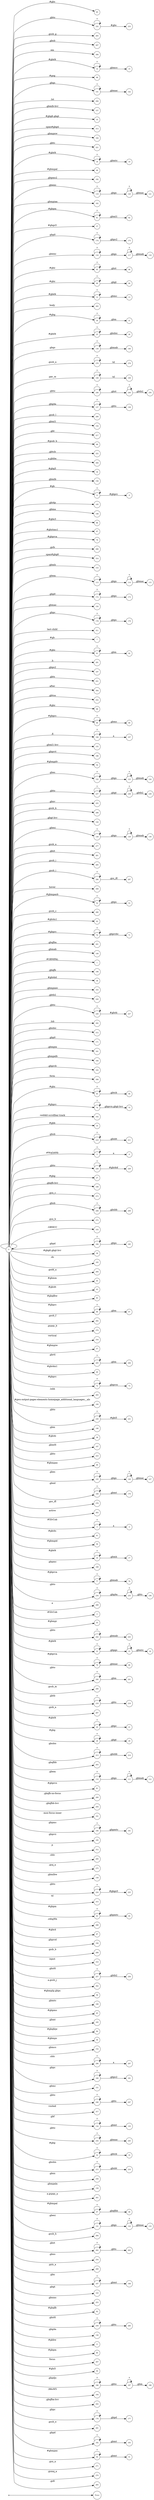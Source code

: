 digraph NFA {
  rankdir=LR;
  node [shape=circle, fontsize=10];
  __start [shape=point, label=""];
  __start -> None;
  85 [label="85"];
  232 [label="232"];
  283 [label="283"];
  207 [label="207"];
  191 [label="191"];
  123 [label="123"];
  306 [label="306"];
  19 [label="19"];
  129 [label="129"];
  21 [label="21"];
  14 [label="14"];
  168 [label="168"];
  4 [label="4"];
  98 [label="98"];
  26 [label="26"];
  141 [label="141"];
  112 [label="112"];
  294 [label="294"];
  157 [label="157"];
  35 [label="35"];
  313 [label="313"];
  164 [label="164"];
  221 [label="221"];
  185 [label="185"];
  18 [label="18"];
  46 [label="46"];
  192 [label="192"];
  119 [label="119"];
  162 [label="162"];
  61 [label="61"];
  231 [label="231"];
  37 [label="37"];
  174 [label="174"];
  116 [label="116"];
  95 [label="95"];
  89 [label="89"];
  12 [label="12"];
  48 [label="48"];
  305 [label="305"];
  30 [label="30"];
  120 [label="120"];
  135 [label="135"];
  173 [label="173"];
  96 [label="96"];
  25 [label="25"];
  139 [label="139"];
  278 [label="278"];
  108 [label="108"];
  115 [label="115"];
  238 [label="238"];
  248 [label="248"];
  137 [label="137"];
  179 [label="179"];
  289 [label="289"];
  154 [label="154"];
  217 [label="217"];
  214 [label="214"];
  99 [label="99"];
  216 [label="216"];
  239 [label="239"];
  222 [label="222"];
  249 [label="249"];
  250 [label="250"];
  236 [label="236"];
  300 [label="300"];
  34 [label="34"];
  107 [label="107"];
  156 [label="156"];
  8 [label="8"];
  145 [label="145"];
  148 [label="148"];
  227 [label="227"];
  86 [label="86"];
  97 [label="97"];
  109 [label="109"];
  76 [label="76"];
  266 [label="266"];
  314 [label="314"];
  153 [label="153"];
  113 [label="113"];
  172 [label="172"];
  245 [label="245"];
  150 [label="150"];
  53 [label="53"];
  297 [label="297"];
  260 [label="260"];
  258 [label="258"];
  178 [label="178"];
  311 [label="311"];
  78 [label="78"];
  7 [label="7"];
  91 [label="91"];
  291 [label="291"];
  197 [label="197"];
  251 [label="251"];
  304 [label="304"];
  252 [label="252"];
  88 [label="88"];
  68 [label="68"];
  106 [label="106"];
  155 [label="155"];
  118 [label="118"];
  51 [label="51"];
  196 [label="196"];
  243 [label="243"];
  54 [label="54"];
  122 [label="122"];
  237 [label="237"];
  255 [label="255"];
  288 [label="288"];
  144 [label="144"];
  128 [label="128"];
  130 [label="130"];
  277 [label="277"];
  261 [label="261"];
  285 [label="285"];
  286 [label="286"];
  309 [label="309"];
  241 [label="241"];
  52 [label="52"];
  280 [label="280"];
  24 [label="24"];
  42 [label="42"];
  70 [label="70"];
  201 [label="201"];
  149 [label="149"];
  170 [label="170"];
  90 [label="90"];
  15 [label="15"];
  1 [label="1"];
  198 [label="198"];
  39 [label="39"];
  163 [label="163"];
  220 [label="220"];
  226 [label="226"];
  229 [label="229"];
  292 [label="292"];
  212 [label="212"];
  69 [label="69"];
  17 [label="17"];
  117 [label="117"];
  171 [label="171"];
  161 [label="161"];
  94 [label="94"];
  0 [label="0"];
  160 [label="160"];
  193 [label="193"];
  308 [label="308"];
  93 [label="93"];
  75 [label="75"];
  74 [label="74"];
  219 [label="219"];
  102 [label="102"];
  211 [label="211"];
  10 [label="10"];
  64 [label="64"];
  210 [label="210"];
  5 [label="5"];
  228 [label="228"];
  27 [label="27"];
  31 [label="31"];
  199 [label="199"];
  273 [label="273"];
  208 [label="208"];
  9 [label="9"];
  111 [label="111"];
  272 [label="272"];
  279 [label="279"];
  23 [label="23"];
  103 [label="103"];
  184 [label="184"];
  36 [label="36"];
  105 [label="105"];
  264 [label="264"];
  45 [label="45"];
  43 [label="43"];
  83 [label="83"];
  80 [label="80"];
  66 [label="66"];
  282 [label="282"];
  209 [label="209"];
  274 [label="274"];
  316 [label="316"];
  57 [label="57"];
  33 [label="33"];
  92 [label="92"];
  181 [label="181"];
  187 [label="187"];
  205 [label="205"];
  40 [label="40"];
  72 [label="72"];
  206 [label="206"];
  293 [label="293"];
  100 [label="100"];
  230 [label="230"];
  235 [label="235"];
  146 [label="146"];
  38 [label="38"];
  138 [label="138"];
  147 [label="147"];
  223 [label="223"];
  49 [label="49"];
  125 [label="125"];
  169 [label="169"];
  276 [label="276"];
  303 [label="303"];
  3 [label="3"];
  41 [label="41"];
  56 [label="56"];
  67 [label="67"];
  16 [label="16"];
  189 [label="189"];
  77 [label="77"];
  234 [label="234"];
  299 [label="299"];
  2 [label="2"];
  55 [label="55"];
  13 [label="13"];
  242 [label="242"];
  22 [label="22"];
  79 [label="79"];
  240 [label="240"];
  290 [label="290"];
  218 [label="218"];
  267 [label="267"];
  20 [label="20"];
  28 [label="28"];
  213 [label="213"];
  142 [label="142"];
  203 [label="203"];
  110 [label="110"];
  81 [label="81"];
  188 [label="188"];
  200 [label="200"];
  204 [label="204"];
  101 [label="101"];
  190 [label="190"];
  263 [label="263"];
  195 [label="195"];
  312 [label="312"];
  295 [label="295"];
  275 [label="275"];
  158 [label="158"];
  224 [label="224"];
  315 [label="315"];
  62 [label="62"];
  247 [label="247"];
  126 [label="126"];
  124 [label="124"];
  63 [label="63"];
  298 [label="298"];
  71 [label="71"];
  87 [label="87"];
  194 [label="194"];
  268 [label="268"];
  310 [label="310"];
  257 [label="257"];
  302 [label="302"];
  58 [label="58"];
  175 [label="175"];
  166 [label="166"];
  65 [label="65"];
  165 [label="165"];
  84 [label="84"];
  233 [label="233"];
  59 [label="59"];
  152 [label="152"];
  296 [label="296"];
  180 [label="180"];
  151 [label="151"];
  246 [label="246"];
  317 [label="317"];
  287 [label="287"];
  133 [label="133"];
  134 [label="134"];
  244 [label="244"];
  32 [label="32"];
  215 [label="215"];
  256 [label="256"];
  159 [label="159"];
  301 [label="301"];
  47 [label="47"];
  131 [label="131"];
  284 [label="284"];
  262 [label="262"];
  254 [label="254"];
  177 [label="177"];
  269 [label="269"];
  167 [label="167"];
  121 [label="121"];
  143 [label="143"];
  140 [label="140"];
  253 [label="253"];
  82 [label="82"];
  259 [label="259"];
  136 [label="136"];
  11 [label="11"];
  60 [label="60"];
  114 [label="114"];
  307 [label="307"];
  6 [label="6"];
  44 [label="44"];
  225 [label="225"];
  132 [label="132"];
  127 [label="127"];
  186 [label="186"];
  104 [label="104"];
  202 [label="202"];
  176 [label="176"];
  281 [label="281"];
  29 [label="29"];
  73 [label="73"];
  182 [label="182"];
  50 [label="50"];
  183 [label="183"];
  271 [label="271"];
  270 [label="270"];
  265 [label="265"];
  { node [shape=doublecircle]; 1 2 4 6 7 9 10 11 13 15 17 19 21 24 26 27 29 31 33 34 35 36 37 38 39 40 41 42 43 44 45 46 48 49 51 53 54 55 56 57 58 59 60 62 64 65 67 69 71 73 75 76 78 80 81 82 83 84 85 86 87 88 90 92 94 96 97 98 99 100 101 102 103 104 105 107 109 112 115 118 121 124 127 130 133 135 136 138 140 142 143 144 145 146 147 148 149 150 151 152 153 154 155 156 157 158 159 160 161 162 163 164 165 166 168 170 171 173 175 177 179 181 183 185 188 189 191 192 193 194 195 196 197 198 199 200 201 202 203 204 206 207 209 211 212 214 216 217 219 220 221 222 223 225 227 229 231 233 236 239 241 243 245 247 250 251 252 253 254 255 256 258 260 261 263 264 265 266 267 268 269 270 271 272 273 274 275 276 277 279 280 281 282 283 284 285 287 288 289 290 291 292 293 294 295 297 298 299 300 301 302 303 304 305 306 307 308 309 310 311 312 313 314 315 316 317 }
  0 -> 0 [label="*"];
  0 -> 1 [label="#GBMPAL"];
  0 -> 2 [label="#SIvCob"];
  0 -> 3 [label="#SIvCob"];
  3 -> 3 [label="*"];
  3 -> 4 [label="a"];
  0 -> 5 [label="#WqQANb"];
  5 -> 5 [label="*"];
  5 -> 6 [label="a"];
  0 -> 7 [label="#gb"];
  0 -> 8 [label="#gb"];
  8 -> 8 [label="*"];
  8 -> 9 [label="#gbprc"];
  0 -> 10 [label="#gbb"];
  0 -> 11 [label="#gbbw"];
  0 -> 12 [label="#gbd4"];
  12 -> 12 [label="*"];
  12 -> 13 [label=".gbmc"];
  0 -> 14 [label="#gbd4"];
  14 -> 14 [label="*"];
  14 -> 15 [label=".gbmcc"];
  0 -> 16 [label="#gbd4"];
  16 -> 16 [label="*"];
  16 -> 17 [label=".gbmh"];
  0 -> 18 [label="#gbd4"];
  18 -> 18 [label="*"];
  18 -> 19 [label=".gbmtc"];
  0 -> 20 [label="#gbd4"];
  20 -> 20 [label="*"];
  20 -> 21 [label=".gbpc"];
  0 -> 22 [label="#gbd4"];
  22 -> 22 [label="*"];
  22 -> 23 [label=".gbpgs"];
  23 -> 23 [label="*"];
  23 -> 24 [label=".gbmtc"];
  0 -> 25 [label="#gbd4"];
  25 -> 25 [label="*"];
  25 -> 26 [label=".gbsbic"];
  0 -> 27 [label="#gbg"];
  0 -> 28 [label="#gbg"];
  28 -> 28 [label="*"];
  28 -> 29 [label=".gbgt"];
  0 -> 30 [label="#gbg"];
  30 -> 30 [label="*"];
  30 -> 31 [label=".gbm"];
  0 -> 32 [label="#gbg"];
  32 -> 32 [label="*"];
  32 -> 33 [label=".gbtcb"];
  0 -> 34 [label="#gbg5"];
  0 -> 35 [label="#gbg6.gbgt"];
  0 -> 36 [label="#gbg6.gbgt-hvr"];
  0 -> 37 [label="#gbgs5"];
  0 -> 38 [label="#gbi4i"];
  0 -> 39 [label="#gbi4id"];
  0 -> 40 [label="#gbi4m1"];
  0 -> 41 [label="#gbi4s"];
  0 -> 42 [label="#gbi4s1"];
  0 -> 43 [label="#gbi4t"];
  0 -> 44 [label="#gbi5"];
  0 -> 45 [label="#gbmm"];
  0 -> 46 [label="#gbmpal"];
  0 -> 47 [label="#gbmpal"];
  47 -> 47 [label="*"];
  47 -> 48 [label=".gbqfbb"];
  0 -> 49 [label="#gbmpas"];
  0 -> 50 [label="#gbmpas"];
  50 -> 50 [label="*"];
  50 -> 51 [label=".gbmt"];
  0 -> 52 [label="#gbmpasb"];
  52 -> 52 [label="*"];
  52 -> 53 [label=".gbps"];
  0 -> 54 [label="#gbmpdv"];
  0 -> 55 [label="#gbmpi"];
  0 -> 56 [label="#gbmpid"];
  0 -> 57 [label="#gbmpiw"];
  0 -> 58 [label="#gbmplp.gbps"];
  0 -> 59 [label="#gbmps"];
  0 -> 60 [label="#gbpm"];
  0 -> 61 [label="#gbpm"];
  61 -> 61 [label="*"];
  61 -> 62 [label=".gbml1"];
  0 -> 63 [label="#gbpm"];
  63 -> 63 [label="*"];
  63 -> 64 [label=".gbpmtc"];
  0 -> 65 [label="#gbpms"];
  0 -> 66 [label="#gbprc"];
  66 -> 66 [label="*"];
  66 -> 67 [label=".gbm"];
  0 -> 68 [label="#gbprc"];
  68 -> 68 [label="*"];
  68 -> 69 [label=".gbmc"];
  0 -> 70 [label="#gbprc"];
  70 -> 70 [label="*"];
  70 -> 71 [label=".gbprcbc"];
  0 -> 72 [label="#gbprc"];
  72 -> 72 [label="*"];
  72 -> 73 [label=".gbprcx"];
  0 -> 74 [label="#gbprc"];
  74 -> 74 [label="*"];
  74 -> 75 [label=".gbprcx.gbgt-hvr"];
  0 -> 76 [label="#gbprca"];
  0 -> 77 [label="#gbprca"];
  77 -> 77 [label="*"];
  77 -> 78 [label=".gbmab"];
  0 -> 79 [label="#gbprca"];
  79 -> 79 [label="*"];
  79 -> 80 [label=".gbmac"];
  0 -> 81 [label="#gbprcs"];
  0 -> 82 [label="#gbqfb"];
  0 -> 83 [label="#gbqfbw"];
  0 -> 84 [label="#gbqfqw"];
  0 -> 85 [label="#gbs"];
  0 -> 86 [label="#gbx3"];
  0 -> 87 [label="#gbx4"];
  0 -> 88 [label="#gbz"];
  0 -> 89 [label="#gbz"];
  89 -> 89 [label="*"];
  89 -> 90 [label=".gbgt"];
  0 -> 91 [label="#gbz"];
  91 -> 91 [label="*"];
  91 -> 92 [label=".gbm"];
  0 -> 93 [label="#gbz"];
  93 -> 93 [label="*"];
  93 -> 94 [label=".gbtcb"];
  0 -> 95 [label="#gbz"];
  95 -> 95 [label="*"];
  95 -> 96 [label=".gbzt"];
  0 -> 97 [label="#gbztms1"];
  0 -> 98 [label="#gog"];
  0 -> 99 [label="#gssb_b"];
  0 -> 100 [label="#gws-output-pages-elements-homepage_additional_languages__als"];
  0 -> 101 [label="-moz-focus-inner"];
  0 -> 102 [label="-webkit-scrollbar-track"];
  0 -> 103 [label=".GBMCC"];
  0 -> 104 [label=".H6sW5"];
  0 -> 105 [label=".ds"];
  0 -> 106 [label=".fl"];
  106 -> 106 [label="*"];
  106 -> 107 [label="a"];
  0 -> 108 [label=".gac_m"];
  108 -> 108 [label="*"];
  108 -> 109 [label="td"];
  0 -> 110 [label=".gbem"];
  110 -> 110 [label="*"];
  110 -> 111 [label=".gbgs"];
  111 -> 111 [label="*"];
  111 -> 112 [label=".gbmab"];
  0 -> 113 [label=".gbem"];
  113 -> 113 [label="*"];
  113 -> 114 [label=".gbgs"];
  114 -> 114 [label="*"];
  114 -> 115 [label=".gbmac"];
  0 -> 116 [label=".gbemi"];
  116 -> 116 [label="*"];
  116 -> 117 [label=".gbgs"];
  117 -> 117 [label="*"];
  117 -> 118 [label=".gbmab"];
  0 -> 119 [label=".gbemi"];
  119 -> 119 [label="*"];
  119 -> 120 [label=".gbgs"];
  120 -> 120 [label="*"];
  120 -> 121 [label=".gbmac"];
  0 -> 122 [label=".gbes"];
  122 -> 122 [label="*"];
  122 -> 123 [label=".gbgs"];
  123 -> 123 [label="*"];
  123 -> 124 [label=".gbmab"];
  0 -> 125 [label=".gbes"];
  125 -> 125 [label="*"];
  125 -> 126 [label=".gbgs"];
  126 -> 126 [label="*"];
  126 -> 127 [label=".gbmac"];
  0 -> 128 [label=".gbesi"];
  128 -> 128 [label="*"];
  128 -> 129 [label=".gbgs"];
  129 -> 129 [label="*"];
  129 -> 130 [label=".gbmab"];
  0 -> 131 [label=".gbesi"];
  131 -> 131 [label="*"];
  131 -> 132 [label=".gbgs"];
  132 -> 132 [label="*"];
  132 -> 133 [label=".gbmac"];
  0 -> 134 [label=".gbf"];
  134 -> 134 [label="*"];
  134 -> 135 [label=".gbmt"];
  0 -> 136 [label=".gbg4a"];
  0 -> 137 [label=".gbg4a"];
  137 -> 137 [label="*"];
  137 -> 138 [label=".gbts"];
  0 -> 139 [label=".gbgs"];
  139 -> 139 [label="*"];
  139 -> 140 [label=".gbmab"];
  0 -> 141 [label=".gbgs"];
  141 -> 141 [label="*"];
  141 -> 142 [label=".gbmac"];
  0 -> 143 [label=".gbgt"];
  0 -> 144 [label=".gbgt-hvr"];
  0 -> 145 [label=".gbi4p"];
  0 -> 146 [label=".gbm"];
  0 -> 147 [label=".gbm0l"];
  0 -> 148 [label=".gbma"];
  0 -> 149 [label=".gbmab"];
  0 -> 150 [label=".gbmac"];
  0 -> 151 [label=".gbmc"];
  0 -> 152 [label=".gbmcc"];
  0 -> 153 [label=".gbmh"];
  0 -> 154 [label=".gbml1"];
  0 -> 155 [label=".gbml1-hvr"];
  0 -> 156 [label=".gbmlb"];
  0 -> 157 [label=".gbmlb-hvr"];
  0 -> 158 [label=".gbmlbw"];
  0 -> 159 [label=".gbmpala"];
  0 -> 160 [label=".gbmpalb"];
  0 -> 161 [label=".gbmpia"];
  0 -> 162 [label=".gbmpiaa"];
  0 -> 163 [label=".gbmpiaw"];
  0 -> 164 [label=".gbmpnw"];
  0 -> 165 [label=".gbmt"];
  0 -> 166 [label=".gbmtc"];
  0 -> 167 [label=".gbn"];
  167 -> 167 [label="*"];
  167 -> 168 [label=".gbmt"];
  0 -> 169 [label=".gbnd"];
  169 -> 169 [label="*"];
  169 -> 170 [label=".gbmt"];
  0 -> 171 [label=".gbp0"];
  0 -> 172 [label=".gbp0"];
  172 -> 172 [label="*"];
  172 -> 173 [label=".gbps"];
  0 -> 174 [label=".gbp0"];
  174 -> 174 [label="*"];
  174 -> 175 [label=".gbps2"];
  0 -> 176 [label=".gbpc"];
  176 -> 176 [label="*"];
  176 -> 177 [label=".gbpd"];
  0 -> 178 [label=".gbpc"];
  178 -> 178 [label="*"];
  178 -> 179 [label=".gbps"];
  0 -> 180 [label=".gbpc"];
  180 -> 180 [label="*"];
  180 -> 181 [label=".gbps2"];
  0 -> 182 [label=".gbpd"];
  182 -> 182 [label="*"];
  182 -> 183 [label=".gbmt"];
  0 -> 184 [label=".gbpd"];
  184 -> 184 [label="*"];
  184 -> 185 [label=".gbps"];
  0 -> 186 [label=".gbpdjs"];
  186 -> 186 [label="*"];
  186 -> 187 [label=".gbto"];
  187 -> 187 [label="*"];
  187 -> 188 [label=".gbm"];
  0 -> 189 [label=".gbpmc"];
  0 -> 190 [label=".gbpmc"];
  190 -> 190 [label="*"];
  190 -> 191 [label=".gbpmtc"];
  0 -> 192 [label=".gbpms2"];
  0 -> 193 [label=".gbprcb"];
  0 -> 194 [label=".gbprcd"];
  0 -> 195 [label=".gbprci"];
  0 -> 196 [label=".gbprct"];
  0 -> 197 [label=".gbps2"];
  0 -> 198 [label=".gbqfb"];
  0 -> 199 [label=".gbqfb-hvr"];
  0 -> 200 [label=".gbqfb-no-focus"];
  0 -> 201 [label=".gbqfba"];
  0 -> 202 [label=".gbqfba-hvr"];
  0 -> 203 [label=".gbqfbb"];
  0 -> 204 [label=".gbqfbb-hvr"];
  0 -> 205 [label=".gbrtl"];
  205 -> 205 [label="*"];
  205 -> 206 [label=".gbm"];
  0 -> 207 [label=".gbsb"];
  0 -> 208 [label=".gbsb"];
  208 -> 208 [label="*"];
  208 -> 209 [label=".gbsbb"];
  0 -> 210 [label=".gbsb"];
  210 -> 210 [label="*"];
  210 -> 211 [label=".gbsbt"];
  0 -> 212 [label=".gbsbic"];
  0 -> 213 [label=".gbsbis"];
  213 -> 213 [label="*"];
  213 -> 214 [label=".gbsbb"];
  0 -> 215 [label=".gbsbis"];
  215 -> 215 [label="*"];
  215 -> 216 [label=".gbsbt"];
  0 -> 217 [label=".gbt"];
  0 -> 218 [label=".gbtb"];
  218 -> 218 [label="*"];
  218 -> 219 [label=".gbts"];
  0 -> 220 [label=".gbtb2"];
  0 -> 221 [label=".gbtc"];
  0 -> 222 [label=".gbtcb"];
  0 -> 223 [label=".gbto"];
  0 -> 224 [label=".gbto"];
  224 -> 224 [label="*"];
  224 -> 225 [label="#gbgs5"];
  0 -> 226 [label=".gbto"];
  226 -> 226 [label="*"];
  226 -> 227 [label="#gbi4i"];
  0 -> 228 [label=".gbto"];
  228 -> 228 [label="*"];
  228 -> 229 [label="#gbi4id"];
  0 -> 230 [label=".gbto"];
  230 -> 230 [label="*"];
  230 -> 231 [label="#gbi5"];
  0 -> 232 [label=".gbto"];
  232 -> 232 [label="*"];
  232 -> 233 [label="#gbs"];
  0 -> 234 [label=".gbto"];
  234 -> 234 [label="*"];
  234 -> 235 [label=".gbg4a"];
  235 -> 235 [label="*"];
  235 -> 236 [label=".gbts"];
  0 -> 237 [label=".gbto"];
  237 -> 237 [label="*"];
  237 -> 238 [label=".gbgt"];
  238 -> 238 [label="*"];
  238 -> 239 [label=".gbtb2"];
  0 -> 240 [label=".gbto"];
  240 -> 240 [label="*"];
  240 -> 241 [label=".gbm"];
  0 -> 242 [label=".gbto"];
  242 -> 242 [label="*"];
  242 -> 243 [label=".gbmab"];
  0 -> 244 [label=".gbto"];
  244 -> 244 [label="*"];
  244 -> 245 [label=".gbmac"];
  0 -> 246 [label=".gbto"];
  246 -> 246 [label="*"];
  246 -> 247 [label=".gbts"];
  0 -> 248 [label=".gbto"];
  248 -> 248 [label="*"];
  248 -> 249 [label=".gbzt"];
  249 -> 249 [label="*"];
  249 -> 250 [label=".gbtb2"];
  0 -> 251 [label=".gbts"];
  0 -> 252 [label=".gbtsa"];
  0 -> 253 [label=".gbxms"];
  0 -> 254 [label=".gbxo"];
  0 -> 255 [label=".gbxv"];
  0 -> 256 [label=".gbxx"];
  0 -> 257 [label=".gbz0l"];
  257 -> 257 [label="*"];
  257 -> 258 [label=".gbtb2"];
  0 -> 259 [label=".gbz0l"];
  259 -> 259 [label="*"];
  259 -> 260 [label=".gbts"];
  0 -> 261 [label=".gbzt"];
  0 -> 262 [label=".gbzt"];
  262 -> 262 [label="*"];
  262 -> 263 [label=".gbts"];
  0 -> 264 [label=".gsdd_a"];
  0 -> 265 [label=".gsfi"];
  0 -> 266 [label=".gsfs"];
  0 -> 267 [label=".gsib_a"];
  0 -> 268 [label=".gsib_b"];
  0 -> 269 [label=".gsls_a"];
  0 -> 270 [label=".gsmq_a"];
  0 -> 271 [label=".gsn_a"];
  0 -> 272 [label=".gsn_b"];
  0 -> 273 [label=".gsn_c"];
  0 -> 274 [label=".gspqs_b"];
  0 -> 275 [label=".gsq_a"];
  0 -> 276 [label=".gss_ifl"];
  0 -> 277 [label=".gssb_a"];
  0 -> 278 [label=".gssb_a"];
  278 -> 278 [label="*"];
  278 -> 279 [label="td"];
  0 -> 280 [label=".gssb_c"];
  0 -> 281 [label=".gssb_e"];
  0 -> 282 [label=".gssb_f"];
  0 -> 283 [label=".gssb_g"];
  0 -> 284 [label=".gssb_h"];
  0 -> 285 [label=".gssb_i"];
  0 -> 286 [label=".gssb_i"];
  286 -> 286 [label="*"];
  286 -> 287 [label=".gss_ifl"];
  0 -> 288 [label=".gssb_k"];
  0 -> 289 [label=".gssb_l"];
  0 -> 290 [label=".gssb_m"];
  0 -> 291 [label=".h"];
  0 -> 292 [label=".lsb"];
  0 -> 293 [label=".lsbb"];
  0 -> 294 [label=".lst"];
  0 -> 295 [label=".sblc"];
  0 -> 296 [label=".sblc"];
  296 -> 296 [label="*"];
  296 -> 297 [label="a"];
  0 -> 298 [label=".z4hgWe"];
  0 -> 299 [label="a"];
  0 -> 300 [label="a.gbiba"];
  0 -> 301 [label="a.gspqs_a"];
  0 -> 302 [label="a.gssb_j"];
  0 -> 303 [label="active"];
  0 -> 304 [label="after"];
  0 -> 305 [label="body"];
  0 -> 306 [label="em"];
  0 -> 307 [label="focus"];
  0 -> 308 [label="form"];
  0 -> 309 [label="hover"];
  0 -> 310 [label="input"];
  0 -> 311 [label="last-child"];
  0 -> 312 [label="p"];
  0 -> 313 [label="span#gbg4"];
  0 -> 314 [label="span#gbg6"];
  0 -> 315 [label="td"];
  0 -> 316 [label="vertical"];
  0 -> 317 [label="visited"];
}
